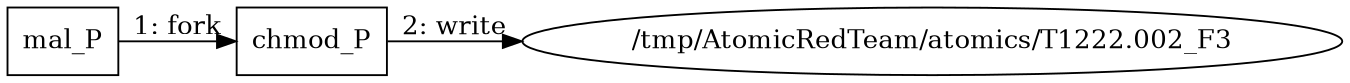 digraph "T1222.002" {
rankdir="LR"
size="9"
fixedsize="false"
splines="true"
nodesep=0.3
ranksep=0
fontsize=10
overlap="scalexy"
engine= "neato"
	"mal_P" [node_type=Process shape=box]
	"chmod_P" [node_type=Process shape=box]
	"/tmp/AtomicRedTeam/atomics/T1222.002_F3" [node_type=File shape=ellipse]
	"mal_P" -> "chmod_P" [label="1: fork"]
	"chmod_P" -> "/tmp/AtomicRedTeam/atomics/T1222.002_F3" [label="2: write"]
}
